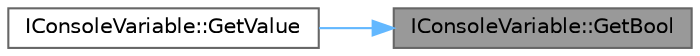 digraph "IConsoleVariable::GetBool"
{
 // INTERACTIVE_SVG=YES
 // LATEX_PDF_SIZE
  bgcolor="transparent";
  edge [fontname=Helvetica,fontsize=10,labelfontname=Helvetica,labelfontsize=10];
  node [fontname=Helvetica,fontsize=10,shape=box,height=0.2,width=0.4];
  rankdir="RL";
  Node1 [id="Node000001",label="IConsoleVariable::GetBool",height=0.2,width=0.4,color="gray40", fillcolor="grey60", style="filled", fontcolor="black",tooltip="Get the internal value as a bool, works on bools, ints and floats."];
  Node1 -> Node2 [id="edge1_Node000001_Node000002",dir="back",color="steelblue1",style="solid",tooltip=" "];
  Node2 [id="Node000002",label="IConsoleVariable::GetValue",height=0.2,width=0.4,color="grey40", fillcolor="white", style="filled",URL="$d9/d22/classIConsoleVariable.html#a3de32225bff9462ec2e8e6e6275ea940",tooltip=" "];
}
